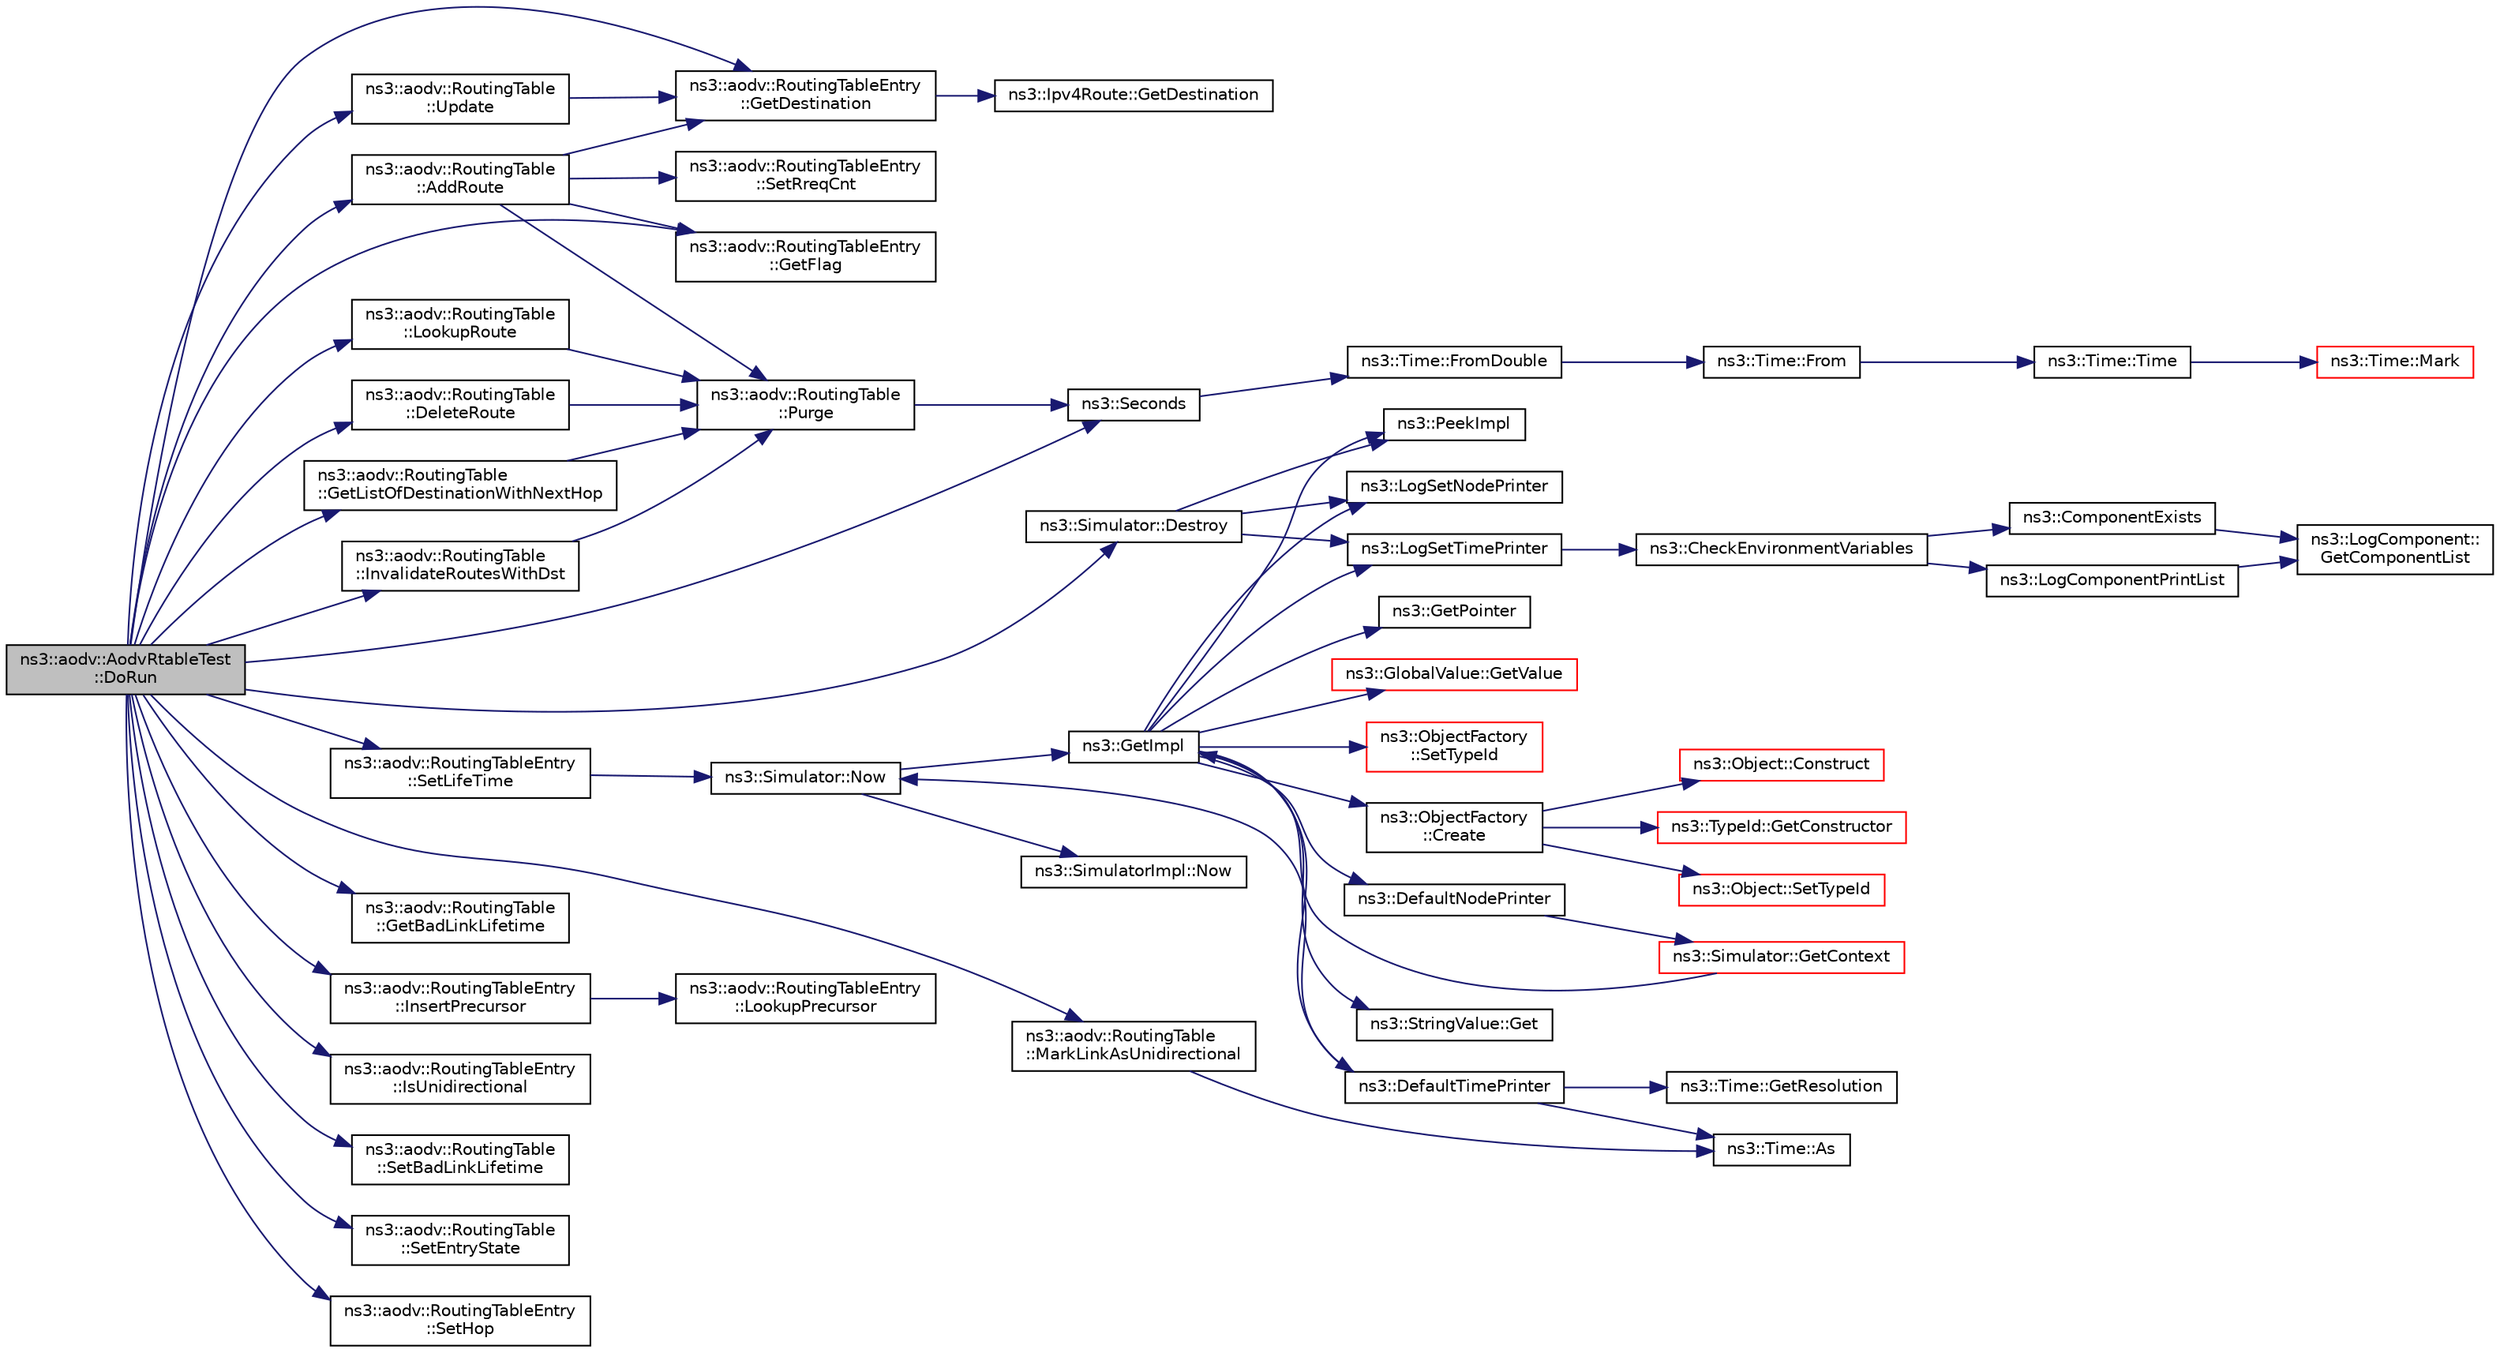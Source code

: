 digraph "ns3::aodv::AodvRtableTest::DoRun"
{
 // LATEX_PDF_SIZE
  edge [fontname="Helvetica",fontsize="10",labelfontname="Helvetica",labelfontsize="10"];
  node [fontname="Helvetica",fontsize="10",shape=record];
  rankdir="LR";
  Node1 [label="ns3::aodv::AodvRtableTest\l::DoRun",height=0.2,width=0.4,color="black", fillcolor="grey75", style="filled", fontcolor="black",tooltip="Implementation to actually run this TestCase."];
  Node1 -> Node2 [color="midnightblue",fontsize="10",style="solid",fontname="Helvetica"];
  Node2 [label="ns3::aodv::RoutingTable\l::AddRoute",height=0.2,width=0.4,color="black", fillcolor="white", style="filled",URL="$classns3_1_1aodv_1_1_routing_table.html#a579e562e38e67d510de1ff2c87806c76",tooltip="Add routing table entry if it doesn't yet exist in routing table."];
  Node2 -> Node3 [color="midnightblue",fontsize="10",style="solid",fontname="Helvetica"];
  Node3 [label="ns3::aodv::RoutingTableEntry\l::GetDestination",height=0.2,width=0.4,color="black", fillcolor="white", style="filled",URL="$classns3_1_1aodv_1_1_routing_table_entry.html#a8a286cfccf15a3990922af7ca00b4281",tooltip="Get destination address function."];
  Node3 -> Node4 [color="midnightblue",fontsize="10",style="solid",fontname="Helvetica"];
  Node4 [label="ns3::Ipv4Route::GetDestination",height=0.2,width=0.4,color="black", fillcolor="white", style="filled",URL="$classns3_1_1_ipv4_route.html#a04dd58edab88c7d4cdf36719ec5ba729",tooltip=" "];
  Node2 -> Node5 [color="midnightblue",fontsize="10",style="solid",fontname="Helvetica"];
  Node5 [label="ns3::aodv::RoutingTableEntry\l::GetFlag",height=0.2,width=0.4,color="black", fillcolor="white", style="filled",URL="$classns3_1_1aodv_1_1_routing_table_entry.html#a63c5f9c2f68cabf458154ac81a51627d",tooltip="Get the route flags."];
  Node2 -> Node6 [color="midnightblue",fontsize="10",style="solid",fontname="Helvetica"];
  Node6 [label="ns3::aodv::RoutingTable\l::Purge",height=0.2,width=0.4,color="black", fillcolor="white", style="filled",URL="$classns3_1_1aodv_1_1_routing_table.html#a2d0250f231e06733c06a43f5ec6a310b",tooltip="Delete all outdated entries and invalidate valid entry if Lifetime is expired."];
  Node6 -> Node7 [color="midnightblue",fontsize="10",style="solid",fontname="Helvetica"];
  Node7 [label="ns3::Seconds",height=0.2,width=0.4,color="black", fillcolor="white", style="filled",URL="$group__timecivil.html#ga33c34b816f8ff6628e33d5c8e9713b9e",tooltip="Construct a Time in the indicated unit."];
  Node7 -> Node8 [color="midnightblue",fontsize="10",style="solid",fontname="Helvetica"];
  Node8 [label="ns3::Time::FromDouble",height=0.2,width=0.4,color="black", fillcolor="white", style="filled",URL="$classns3_1_1_time.html#a60e845f4a74e62495b86356afe604cb4",tooltip="Create a Time equal to value in unit unit."];
  Node8 -> Node9 [color="midnightblue",fontsize="10",style="solid",fontname="Helvetica"];
  Node9 [label="ns3::Time::From",height=0.2,width=0.4,color="black", fillcolor="white", style="filled",URL="$classns3_1_1_time.html#a34e4acc13d0e08cc8cb9cd3b838b9baf",tooltip="Create a Time in the current unit."];
  Node9 -> Node10 [color="midnightblue",fontsize="10",style="solid",fontname="Helvetica"];
  Node10 [label="ns3::Time::Time",height=0.2,width=0.4,color="black", fillcolor="white", style="filled",URL="$classns3_1_1_time.html#a8a39dc1b8cbbd7fe6d940e492d1b925e",tooltip="Default constructor, with value 0."];
  Node10 -> Node11 [color="midnightblue",fontsize="10",style="solid",fontname="Helvetica"];
  Node11 [label="ns3::Time::Mark",height=0.2,width=0.4,color="red", fillcolor="white", style="filled",URL="$classns3_1_1_time.html#aa7eef2a1119c1c4855d99f1e83d44c54",tooltip="Record a Time instance with the MarkedTimes."];
  Node2 -> Node13 [color="midnightblue",fontsize="10",style="solid",fontname="Helvetica"];
  Node13 [label="ns3::aodv::RoutingTableEntry\l::SetRreqCnt",height=0.2,width=0.4,color="black", fillcolor="white", style="filled",URL="$classns3_1_1aodv_1_1_routing_table_entry.html#a804958de54616b74ed7f3fe83de05340",tooltip="Set the RREQ count."];
  Node1 -> Node14 [color="midnightblue",fontsize="10",style="solid",fontname="Helvetica"];
  Node14 [label="ns3::aodv::RoutingTable\l::DeleteRoute",height=0.2,width=0.4,color="black", fillcolor="white", style="filled",URL="$classns3_1_1aodv_1_1_routing_table.html#aec4efdf9faa7e90a825879bc86cc813a",tooltip="Delete routing table entry with destination address dst, if it exists."];
  Node14 -> Node6 [color="midnightblue",fontsize="10",style="solid",fontname="Helvetica"];
  Node1 -> Node15 [color="midnightblue",fontsize="10",style="solid",fontname="Helvetica"];
  Node15 [label="ns3::Simulator::Destroy",height=0.2,width=0.4,color="black", fillcolor="white", style="filled",URL="$classns3_1_1_simulator.html#a2a056e59a6623225df0957eda0ee8252",tooltip="Execute the events scheduled with ScheduleDestroy()."];
  Node15 -> Node16 [color="midnightblue",fontsize="10",style="solid",fontname="Helvetica"];
  Node16 [label="ns3::LogSetNodePrinter",height=0.2,width=0.4,color="black", fillcolor="white", style="filled",URL="$namespacens3.html#aebac73305345f2e2803fdeb102a7705e",tooltip="Set the LogNodePrinter function to be used to prepend log messages with the node id."];
  Node15 -> Node17 [color="midnightblue",fontsize="10",style="solid",fontname="Helvetica"];
  Node17 [label="ns3::LogSetTimePrinter",height=0.2,width=0.4,color="black", fillcolor="white", style="filled",URL="$namespacens3.html#a46cd76678f7da29799d1b41994e12ec1",tooltip="Set the TimePrinter function to be used to prepend log messages with the simulation time."];
  Node17 -> Node18 [color="midnightblue",fontsize="10",style="solid",fontname="Helvetica"];
  Node18 [label="ns3::CheckEnvironmentVariables",height=0.2,width=0.4,color="black", fillcolor="white", style="filled",URL="$group__logging.html#gacdc0bdeb2d8a90089d4fb09c4b8569ff",tooltip="Parse the NS_LOG environment variable."];
  Node18 -> Node19 [color="midnightblue",fontsize="10",style="solid",fontname="Helvetica"];
  Node19 [label="ns3::ComponentExists",height=0.2,width=0.4,color="black", fillcolor="white", style="filled",URL="$group__logging.html#gaadcc698770aae684c54dbd1ef4e4b37a",tooltip="Check if a log component exists."];
  Node19 -> Node20 [color="midnightblue",fontsize="10",style="solid",fontname="Helvetica"];
  Node20 [label="ns3::LogComponent::\lGetComponentList",height=0.2,width=0.4,color="black", fillcolor="white", style="filled",URL="$classns3_1_1_log_component.html#a63eb2c0fd93c30f9081443c2fd4bffe9",tooltip="Get the list of LogComponnents."];
  Node18 -> Node21 [color="midnightblue",fontsize="10",style="solid",fontname="Helvetica"];
  Node21 [label="ns3::LogComponentPrintList",height=0.2,width=0.4,color="black", fillcolor="white", style="filled",URL="$namespacens3.html#a5252703c3f8260fd6dc609f1b276e57c",tooltip="Print the list of logging messages available."];
  Node21 -> Node20 [color="midnightblue",fontsize="10",style="solid",fontname="Helvetica"];
  Node15 -> Node22 [color="midnightblue",fontsize="10",style="solid",fontname="Helvetica"];
  Node22 [label="ns3::PeekImpl",height=0.2,width=0.4,color="black", fillcolor="white", style="filled",URL="$group__simulator.html#ga233c5c38de117e4e4a5a9cd168694792",tooltip="Get the static SimulatorImpl instance."];
  Node1 -> Node23 [color="midnightblue",fontsize="10",style="solid",fontname="Helvetica"];
  Node23 [label="ns3::aodv::RoutingTable\l::GetBadLinkLifetime",height=0.2,width=0.4,color="black", fillcolor="white", style="filled",URL="$classns3_1_1aodv_1_1_routing_table.html#ab5e0a940223ac829a09ab713808b4104",tooltip="The routing table."];
  Node1 -> Node3 [color="midnightblue",fontsize="10",style="solid",fontname="Helvetica"];
  Node1 -> Node5 [color="midnightblue",fontsize="10",style="solid",fontname="Helvetica"];
  Node1 -> Node24 [color="midnightblue",fontsize="10",style="solid",fontname="Helvetica"];
  Node24 [label="ns3::aodv::RoutingTable\l::GetListOfDestinationWithNextHop",height=0.2,width=0.4,color="black", fillcolor="white", style="filled",URL="$classns3_1_1aodv_1_1_routing_table.html#a0315dabaf863f63cce72eed5c97bd423",tooltip="Lookup routing entries with next hop Address dst and not empty list of precursors."];
  Node24 -> Node6 [color="midnightblue",fontsize="10",style="solid",fontname="Helvetica"];
  Node1 -> Node25 [color="midnightblue",fontsize="10",style="solid",fontname="Helvetica"];
  Node25 [label="ns3::aodv::RoutingTableEntry\l::InsertPrecursor",height=0.2,width=0.4,color="black", fillcolor="white", style="filled",URL="$classns3_1_1aodv_1_1_routing_table_entry.html#a2334dfcef4b003358fef8da9acc19180",tooltip="Insert precursor in precursor list if it doesn't yet exist in the list."];
  Node25 -> Node26 [color="midnightblue",fontsize="10",style="solid",fontname="Helvetica"];
  Node26 [label="ns3::aodv::RoutingTableEntry\l::LookupPrecursor",height=0.2,width=0.4,color="black", fillcolor="white", style="filled",URL="$classns3_1_1aodv_1_1_routing_table_entry.html#a853c2c25ca4ffea0208bdc6027c55114",tooltip="Lookup precursor by address."];
  Node1 -> Node27 [color="midnightblue",fontsize="10",style="solid",fontname="Helvetica"];
  Node27 [label="ns3::aodv::RoutingTable\l::InvalidateRoutesWithDst",height=0.2,width=0.4,color="black", fillcolor="white", style="filled",URL="$classns3_1_1aodv_1_1_routing_table.html#a18a8d2cfcba8e03de2a086e4dcaa7d2f",tooltip="Update routing entries with this destination as follows:"];
  Node27 -> Node6 [color="midnightblue",fontsize="10",style="solid",fontname="Helvetica"];
  Node1 -> Node28 [color="midnightblue",fontsize="10",style="solid",fontname="Helvetica"];
  Node28 [label="ns3::aodv::RoutingTableEntry\l::IsUnidirectional",height=0.2,width=0.4,color="black", fillcolor="white", style="filled",URL="$classns3_1_1aodv_1_1_routing_table_entry.html#a5482b5e4cae76b43f332331bf4233ce2",tooltip="Get the unidirectional flag."];
  Node1 -> Node29 [color="midnightblue",fontsize="10",style="solid",fontname="Helvetica"];
  Node29 [label="ns3::aodv::RoutingTable\l::LookupRoute",height=0.2,width=0.4,color="black", fillcolor="white", style="filled",URL="$classns3_1_1aodv_1_1_routing_table.html#a90cbc8a2c65cd68ccdaf768fcbb5d723",tooltip="Lookup routing table entry with destination address dst."];
  Node29 -> Node6 [color="midnightblue",fontsize="10",style="solid",fontname="Helvetica"];
  Node1 -> Node30 [color="midnightblue",fontsize="10",style="solid",fontname="Helvetica"];
  Node30 [label="ns3::aodv::RoutingTable\l::MarkLinkAsUnidirectional",height=0.2,width=0.4,color="black", fillcolor="white", style="filled",URL="$classns3_1_1aodv_1_1_routing_table.html#ae82d9009d8a05047561df8896c4c4d57",tooltip="Mark entry as unidirectional (e.g."];
  Node30 -> Node31 [color="midnightblue",fontsize="10",style="solid",fontname="Helvetica"];
  Node31 [label="ns3::Time::As",height=0.2,width=0.4,color="black", fillcolor="white", style="filled",URL="$classns3_1_1_time.html#ad5198e31c2512226ca0e58b31fad7fd0",tooltip="Attach a unit to a Time, to facilitate output in a specific unit."];
  Node1 -> Node7 [color="midnightblue",fontsize="10",style="solid",fontname="Helvetica"];
  Node1 -> Node32 [color="midnightblue",fontsize="10",style="solid",fontname="Helvetica"];
  Node32 [label="ns3::aodv::RoutingTable\l::SetBadLinkLifetime",height=0.2,width=0.4,color="black", fillcolor="white", style="filled",URL="$classns3_1_1aodv_1_1_routing_table.html#a9cb76d2a19804c4c7b04c858370404c7",tooltip="The routing table."];
  Node1 -> Node33 [color="midnightblue",fontsize="10",style="solid",fontname="Helvetica"];
  Node33 [label="ns3::aodv::RoutingTable\l::SetEntryState",height=0.2,width=0.4,color="black", fillcolor="white", style="filled",URL="$classns3_1_1aodv_1_1_routing_table.html#aa499b2d27905d720254259451ec29951",tooltip="Set routing table entry flags."];
  Node1 -> Node34 [color="midnightblue",fontsize="10",style="solid",fontname="Helvetica"];
  Node34 [label="ns3::aodv::RoutingTableEntry\l::SetHop",height=0.2,width=0.4,color="black", fillcolor="white", style="filled",URL="$classns3_1_1aodv_1_1_routing_table_entry.html#a0a7c886ad6f75f5f90fd642c866346b9",tooltip="Set the number of hops."];
  Node1 -> Node35 [color="midnightblue",fontsize="10",style="solid",fontname="Helvetica"];
  Node35 [label="ns3::aodv::RoutingTableEntry\l::SetLifeTime",height=0.2,width=0.4,color="black", fillcolor="white", style="filled",URL="$classns3_1_1aodv_1_1_routing_table_entry.html#a4ae3e687225c45915155b4e7f0f76b53",tooltip="Set the lifetime."];
  Node35 -> Node36 [color="midnightblue",fontsize="10",style="solid",fontname="Helvetica"];
  Node36 [label="ns3::Simulator::Now",height=0.2,width=0.4,color="black", fillcolor="white", style="filled",URL="$classns3_1_1_simulator.html#ac3178fa975b419f7875e7105be122800",tooltip="Return the current simulation virtual time."];
  Node36 -> Node37 [color="midnightblue",fontsize="10",style="solid",fontname="Helvetica"];
  Node37 [label="ns3::GetImpl",height=0.2,width=0.4,color="black", fillcolor="white", style="filled",URL="$group__simulator.html#ga42eb4eddad41528d4d99794a3dae3fd0",tooltip="Get the SimulatorImpl singleton."];
  Node37 -> Node38 [color="midnightblue",fontsize="10",style="solid",fontname="Helvetica"];
  Node38 [label="ns3::ObjectFactory\l::Create",height=0.2,width=0.4,color="black", fillcolor="white", style="filled",URL="$classns3_1_1_object_factory.html#a52eda277f4aaab54266134ba48102ad7",tooltip="Create an Object instance of the configured TypeId."];
  Node38 -> Node39 [color="midnightblue",fontsize="10",style="solid",fontname="Helvetica"];
  Node39 [label="ns3::Object::Construct",height=0.2,width=0.4,color="red", fillcolor="white", style="filled",URL="$classns3_1_1_object.html#a636e8411dc5228771f45c9b805d348fa",tooltip="Initialize all member variables registered as Attributes of this TypeId."];
  Node38 -> Node63 [color="midnightblue",fontsize="10",style="solid",fontname="Helvetica"];
  Node63 [label="ns3::TypeId::GetConstructor",height=0.2,width=0.4,color="red", fillcolor="white", style="filled",URL="$classns3_1_1_type_id.html#a66b2628edf921fc88945ec8a8f3a1683",tooltip="Get the constructor callback."];
  Node38 -> Node65 [color="midnightblue",fontsize="10",style="solid",fontname="Helvetica"];
  Node65 [label="ns3::Object::SetTypeId",height=0.2,width=0.4,color="red", fillcolor="white", style="filled",URL="$classns3_1_1_object.html#a19b1ebd8ec8fe404845e665880a6c5ad",tooltip="Set the TypeId of this Object."];
  Node37 -> Node68 [color="midnightblue",fontsize="10",style="solid",fontname="Helvetica"];
  Node68 [label="ns3::DefaultNodePrinter",height=0.2,width=0.4,color="black", fillcolor="white", style="filled",URL="$group__logging.html#gac4c06cbbed12229d85991ced145f6be2",tooltip="Default node id printer implementation."];
  Node68 -> Node69 [color="midnightblue",fontsize="10",style="solid",fontname="Helvetica"];
  Node69 [label="ns3::Simulator::GetContext",height=0.2,width=0.4,color="red", fillcolor="white", style="filled",URL="$classns3_1_1_simulator.html#a8514b74ee2c42916b351b33c4a963bb0",tooltip="Get the current simulation context."];
  Node69 -> Node37 [color="midnightblue",fontsize="10",style="solid",fontname="Helvetica"];
  Node37 -> Node71 [color="midnightblue",fontsize="10",style="solid",fontname="Helvetica"];
  Node71 [label="ns3::DefaultTimePrinter",height=0.2,width=0.4,color="black", fillcolor="white", style="filled",URL="$namespacens3.html#ae01c3c7786b644dfb8a0bb8f1201b269",tooltip="Default Time printer."];
  Node71 -> Node31 [color="midnightblue",fontsize="10",style="solid",fontname="Helvetica"];
  Node71 -> Node72 [color="midnightblue",fontsize="10",style="solid",fontname="Helvetica"];
  Node72 [label="ns3::Time::GetResolution",height=0.2,width=0.4,color="black", fillcolor="white", style="filled",URL="$classns3_1_1_time.html#a1444f0f08b5e19f031157609e32fcf98",tooltip=" "];
  Node71 -> Node36 [color="midnightblue",fontsize="10",style="solid",fontname="Helvetica"];
  Node37 -> Node73 [color="midnightblue",fontsize="10",style="solid",fontname="Helvetica"];
  Node73 [label="ns3::StringValue::Get",height=0.2,width=0.4,color="black", fillcolor="white", style="filled",URL="$classns3_1_1_string_value.html#a6f208c2778fe1c7882e5cb429b8326ae",tooltip=" "];
  Node37 -> Node74 [color="midnightblue",fontsize="10",style="solid",fontname="Helvetica"];
  Node74 [label="ns3::GetPointer",height=0.2,width=0.4,color="black", fillcolor="white", style="filled",URL="$namespacens3.html#ab4e173cdfd43d17c1a40d5348510a670",tooltip=" "];
  Node37 -> Node75 [color="midnightblue",fontsize="10",style="solid",fontname="Helvetica"];
  Node75 [label="ns3::GlobalValue::GetValue",height=0.2,width=0.4,color="red", fillcolor="white", style="filled",URL="$classns3_1_1_global_value.html#a48a99242193fb69609a17332733e8600",tooltip="Get the value."];
  Node37 -> Node16 [color="midnightblue",fontsize="10",style="solid",fontname="Helvetica"];
  Node37 -> Node17 [color="midnightblue",fontsize="10",style="solid",fontname="Helvetica"];
  Node37 -> Node22 [color="midnightblue",fontsize="10",style="solid",fontname="Helvetica"];
  Node37 -> Node77 [color="midnightblue",fontsize="10",style="solid",fontname="Helvetica"];
  Node77 [label="ns3::ObjectFactory\l::SetTypeId",height=0.2,width=0.4,color="red", fillcolor="white", style="filled",URL="$classns3_1_1_object_factory.html#a77dcd099064038a1eb7a6b8251229ec3",tooltip="Set the TypeId of the Objects to be created by this factory."];
  Node36 -> Node78 [color="midnightblue",fontsize="10",style="solid",fontname="Helvetica"];
  Node78 [label="ns3::SimulatorImpl::Now",height=0.2,width=0.4,color="black", fillcolor="white", style="filled",URL="$classns3_1_1_simulator_impl.html#aa516c50060846adc6fd316e83ef0797c",tooltip="Return the current simulation virtual time."];
  Node1 -> Node79 [color="midnightblue",fontsize="10",style="solid",fontname="Helvetica"];
  Node79 [label="ns3::aodv::RoutingTable\l::Update",height=0.2,width=0.4,color="black", fillcolor="white", style="filled",URL="$classns3_1_1aodv_1_1_routing_table.html#a39fb5335110164f4c1b97682a3812dc1",tooltip="Update routing table."];
  Node79 -> Node3 [color="midnightblue",fontsize="10",style="solid",fontname="Helvetica"];
}
